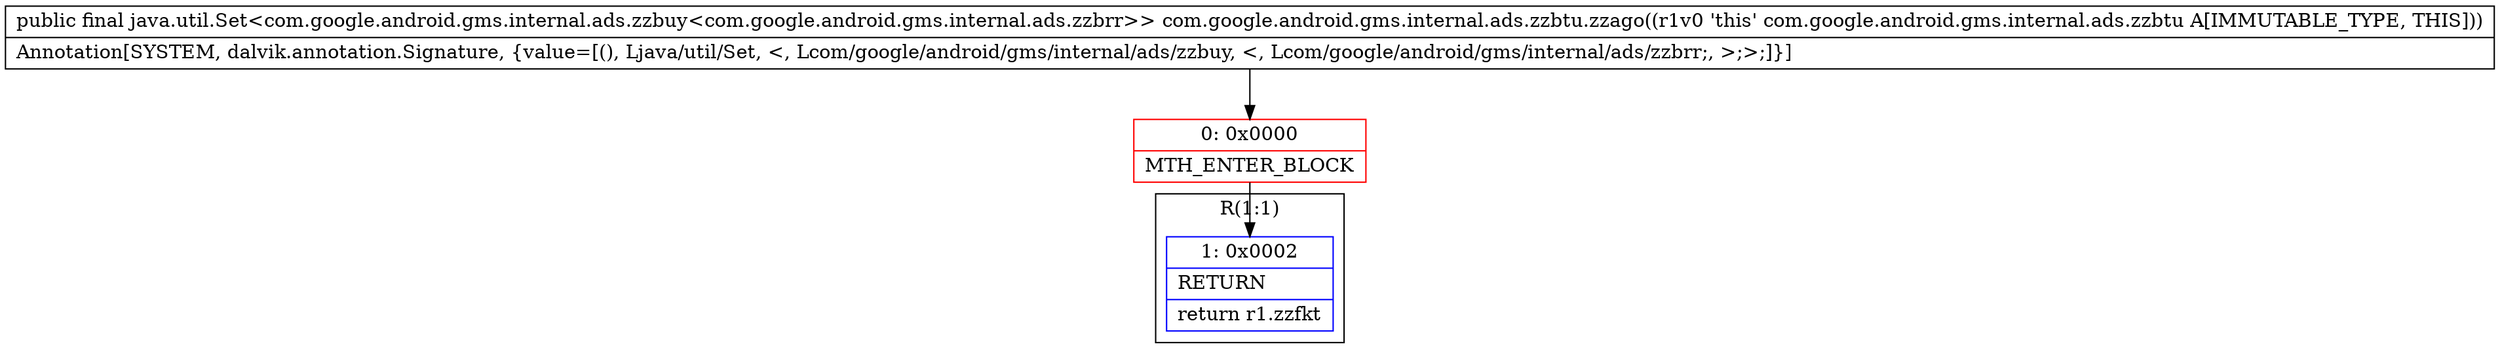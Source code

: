 digraph "CFG forcom.google.android.gms.internal.ads.zzbtu.zzago()Ljava\/util\/Set;" {
subgraph cluster_Region_864297503 {
label = "R(1:1)";
node [shape=record,color=blue];
Node_1 [shape=record,label="{1\:\ 0x0002|RETURN\l|return r1.zzfkt\l}"];
}
Node_0 [shape=record,color=red,label="{0\:\ 0x0000|MTH_ENTER_BLOCK\l}"];
MethodNode[shape=record,label="{public final java.util.Set\<com.google.android.gms.internal.ads.zzbuy\<com.google.android.gms.internal.ads.zzbrr\>\> com.google.android.gms.internal.ads.zzbtu.zzago((r1v0 'this' com.google.android.gms.internal.ads.zzbtu A[IMMUTABLE_TYPE, THIS]))  | Annotation[SYSTEM, dalvik.annotation.Signature, \{value=[(), Ljava\/util\/Set, \<, Lcom\/google\/android\/gms\/internal\/ads\/zzbuy, \<, Lcom\/google\/android\/gms\/internal\/ads\/zzbrr;, \>;\>;]\}]\l}"];
MethodNode -> Node_0;
Node_0 -> Node_1;
}

